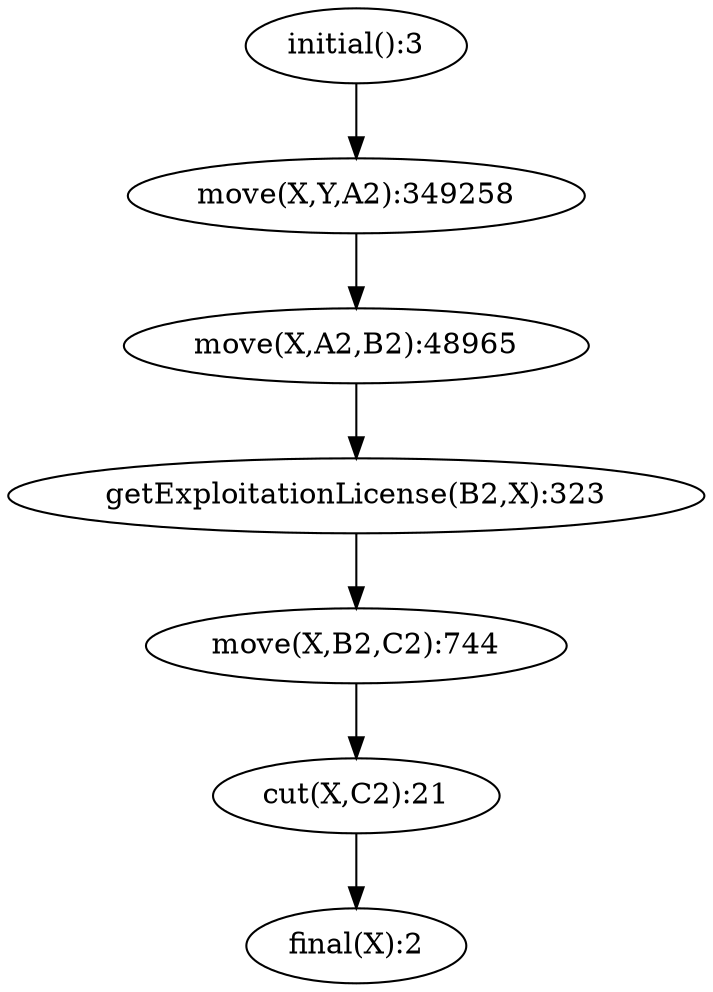 digraph G { 
  "initial():3" -> "move(X,Y,A2):349258";
  "cut(X,C2):21" -> "final(X):2";
  "getExploitationLicense(B2,X):323" -> "move(X,B2,C2):744";
  "move(X,B2,C2):744" -> "cut(X,C2):21";
  "move(X,A2,B2):48965" -> "getExploitationLicense(B2,X):323";
  "move(X,Y,A2):349258" -> "move(X,A2,B2):48965";
}
